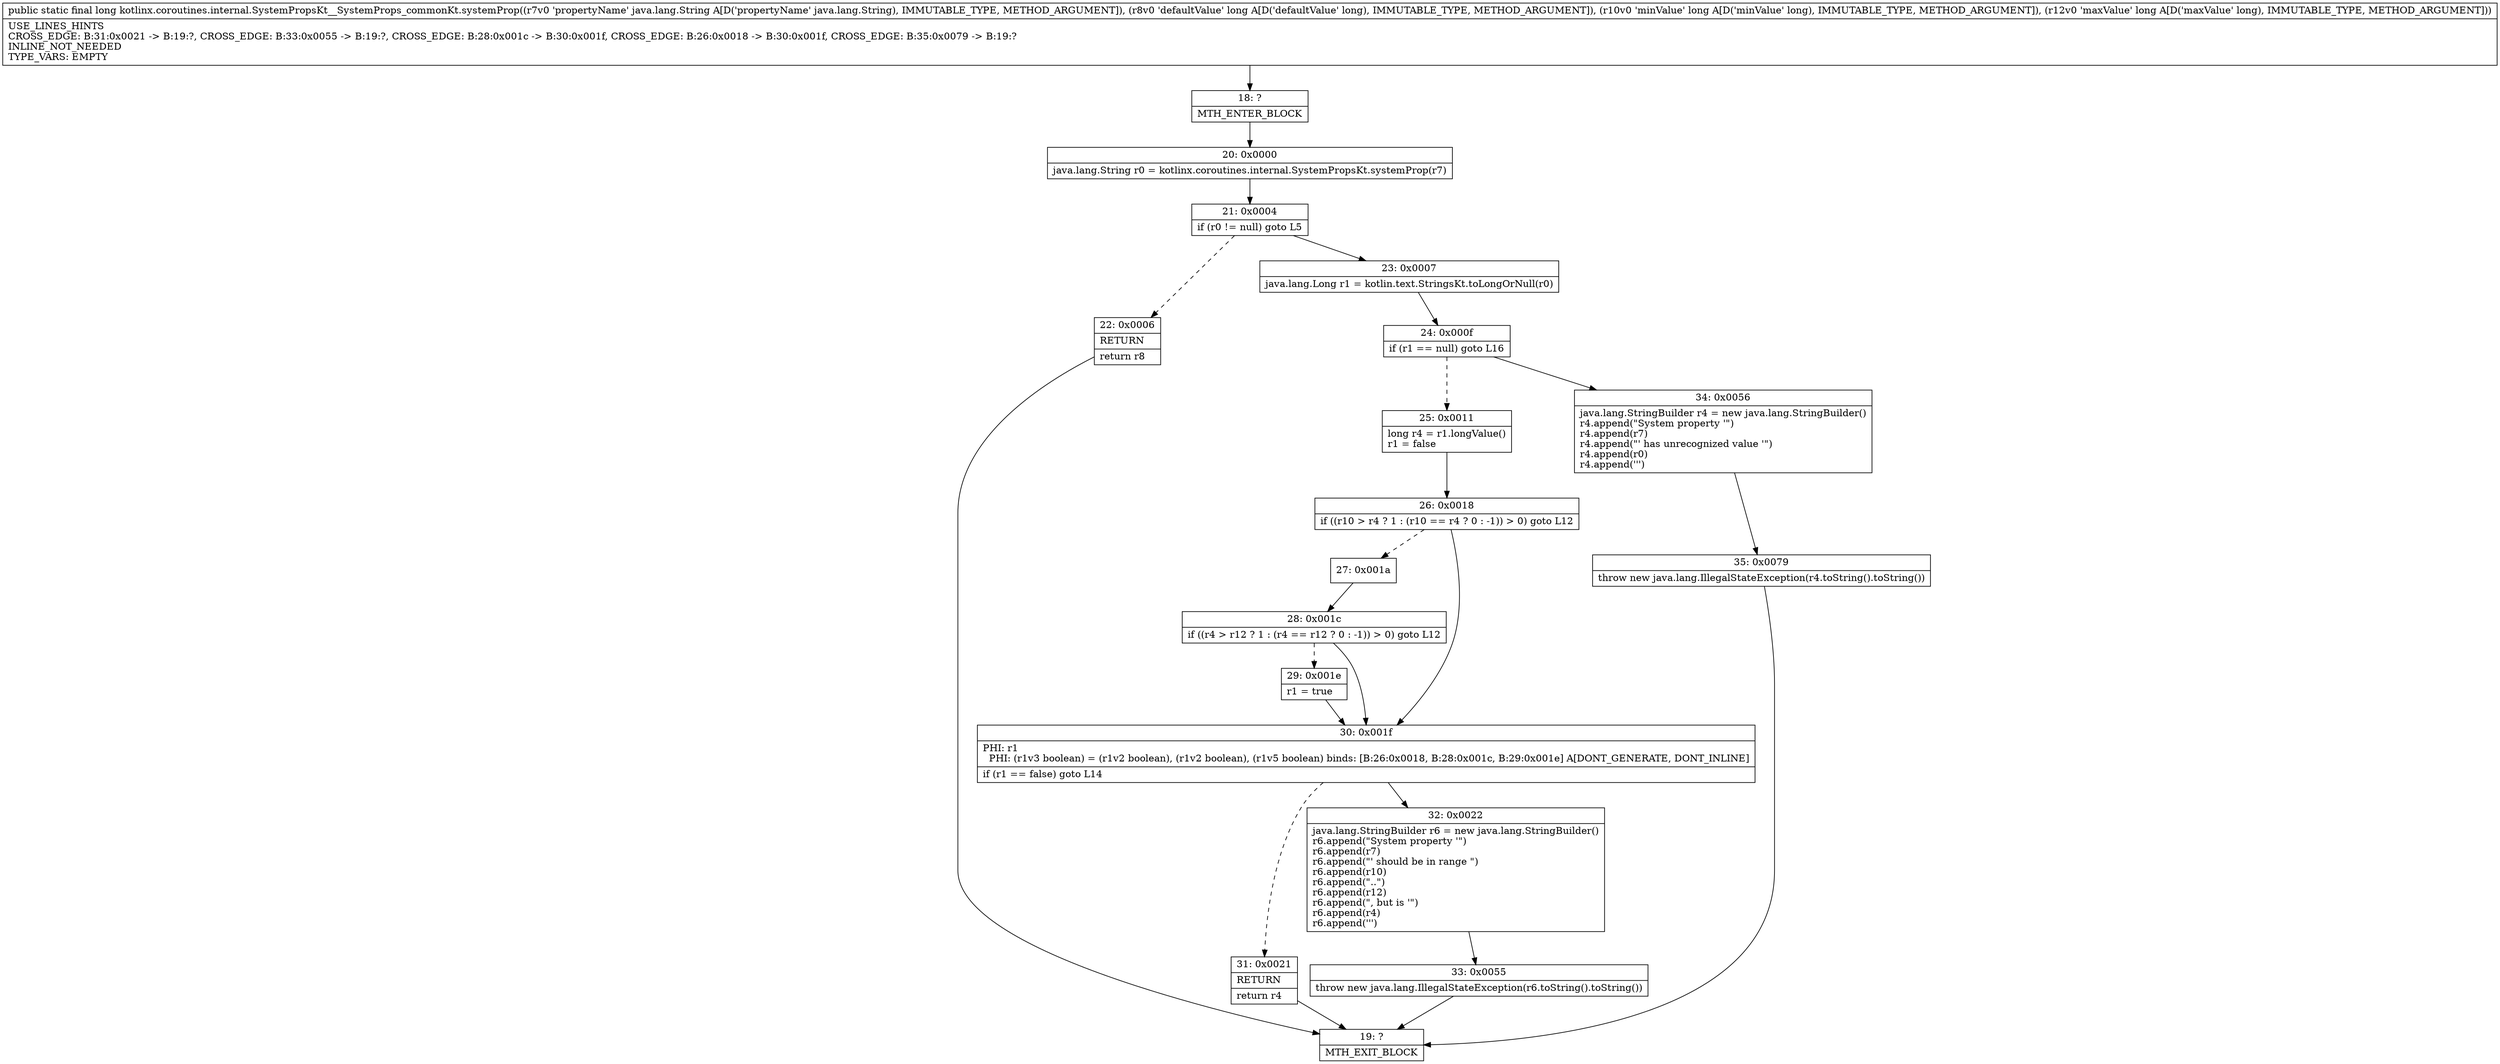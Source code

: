 digraph "CFG forkotlinx.coroutines.internal.SystemPropsKt__SystemProps_commonKt.systemProp(Ljava\/lang\/String;JJJ)J" {
Node_18 [shape=record,label="{18\:\ ?|MTH_ENTER_BLOCK\l}"];
Node_20 [shape=record,label="{20\:\ 0x0000|java.lang.String r0 = kotlinx.coroutines.internal.SystemPropsKt.systemProp(r7)\l}"];
Node_21 [shape=record,label="{21\:\ 0x0004|if (r0 != null) goto L5\l}"];
Node_22 [shape=record,label="{22\:\ 0x0006|RETURN\l|return r8\l}"];
Node_19 [shape=record,label="{19\:\ ?|MTH_EXIT_BLOCK\l}"];
Node_23 [shape=record,label="{23\:\ 0x0007|java.lang.Long r1 = kotlin.text.StringsKt.toLongOrNull(r0)\l}"];
Node_24 [shape=record,label="{24\:\ 0x000f|if (r1 == null) goto L16\l}"];
Node_25 [shape=record,label="{25\:\ 0x0011|long r4 = r1.longValue()\lr1 = false\l}"];
Node_26 [shape=record,label="{26\:\ 0x0018|if ((r10 \> r4 ? 1 : (r10 == r4 ? 0 : \-1)) \> 0) goto L12\l}"];
Node_27 [shape=record,label="{27\:\ 0x001a}"];
Node_28 [shape=record,label="{28\:\ 0x001c|if ((r4 \> r12 ? 1 : (r4 == r12 ? 0 : \-1)) \> 0) goto L12\l}"];
Node_29 [shape=record,label="{29\:\ 0x001e|r1 = true\l}"];
Node_30 [shape=record,label="{30\:\ 0x001f|PHI: r1 \l  PHI: (r1v3 boolean) = (r1v2 boolean), (r1v2 boolean), (r1v5 boolean) binds: [B:26:0x0018, B:28:0x001c, B:29:0x001e] A[DONT_GENERATE, DONT_INLINE]\l|if (r1 == false) goto L14\l}"];
Node_31 [shape=record,label="{31\:\ 0x0021|RETURN\l|return r4\l}"];
Node_32 [shape=record,label="{32\:\ 0x0022|java.lang.StringBuilder r6 = new java.lang.StringBuilder()\lr6.append(\"System property '\")\lr6.append(r7)\lr6.append(\"' should be in range \")\lr6.append(r10)\lr6.append(\"..\")\lr6.append(r12)\lr6.append(\", but is '\")\lr6.append(r4)\lr6.append(''')\l}"];
Node_33 [shape=record,label="{33\:\ 0x0055|throw new java.lang.IllegalStateException(r6.toString().toString())\l}"];
Node_34 [shape=record,label="{34\:\ 0x0056|java.lang.StringBuilder r4 = new java.lang.StringBuilder()\lr4.append(\"System property '\")\lr4.append(r7)\lr4.append(\"' has unrecognized value '\")\lr4.append(r0)\lr4.append(''')\l}"];
Node_35 [shape=record,label="{35\:\ 0x0079|throw new java.lang.IllegalStateException(r4.toString().toString())\l}"];
MethodNode[shape=record,label="{public static final long kotlinx.coroutines.internal.SystemPropsKt__SystemProps_commonKt.systemProp((r7v0 'propertyName' java.lang.String A[D('propertyName' java.lang.String), IMMUTABLE_TYPE, METHOD_ARGUMENT]), (r8v0 'defaultValue' long A[D('defaultValue' long), IMMUTABLE_TYPE, METHOD_ARGUMENT]), (r10v0 'minValue' long A[D('minValue' long), IMMUTABLE_TYPE, METHOD_ARGUMENT]), (r12v0 'maxValue' long A[D('maxValue' long), IMMUTABLE_TYPE, METHOD_ARGUMENT]))  | USE_LINES_HINTS\lCROSS_EDGE: B:31:0x0021 \-\> B:19:?, CROSS_EDGE: B:33:0x0055 \-\> B:19:?, CROSS_EDGE: B:28:0x001c \-\> B:30:0x001f, CROSS_EDGE: B:26:0x0018 \-\> B:30:0x001f, CROSS_EDGE: B:35:0x0079 \-\> B:19:?\lINLINE_NOT_NEEDED\lTYPE_VARS: EMPTY\l}"];
MethodNode -> Node_18;Node_18 -> Node_20;
Node_20 -> Node_21;
Node_21 -> Node_22[style=dashed];
Node_21 -> Node_23;
Node_22 -> Node_19;
Node_23 -> Node_24;
Node_24 -> Node_25[style=dashed];
Node_24 -> Node_34;
Node_25 -> Node_26;
Node_26 -> Node_27[style=dashed];
Node_26 -> Node_30;
Node_27 -> Node_28;
Node_28 -> Node_29[style=dashed];
Node_28 -> Node_30;
Node_29 -> Node_30;
Node_30 -> Node_31[style=dashed];
Node_30 -> Node_32;
Node_31 -> Node_19;
Node_32 -> Node_33;
Node_33 -> Node_19;
Node_34 -> Node_35;
Node_35 -> Node_19;
}


